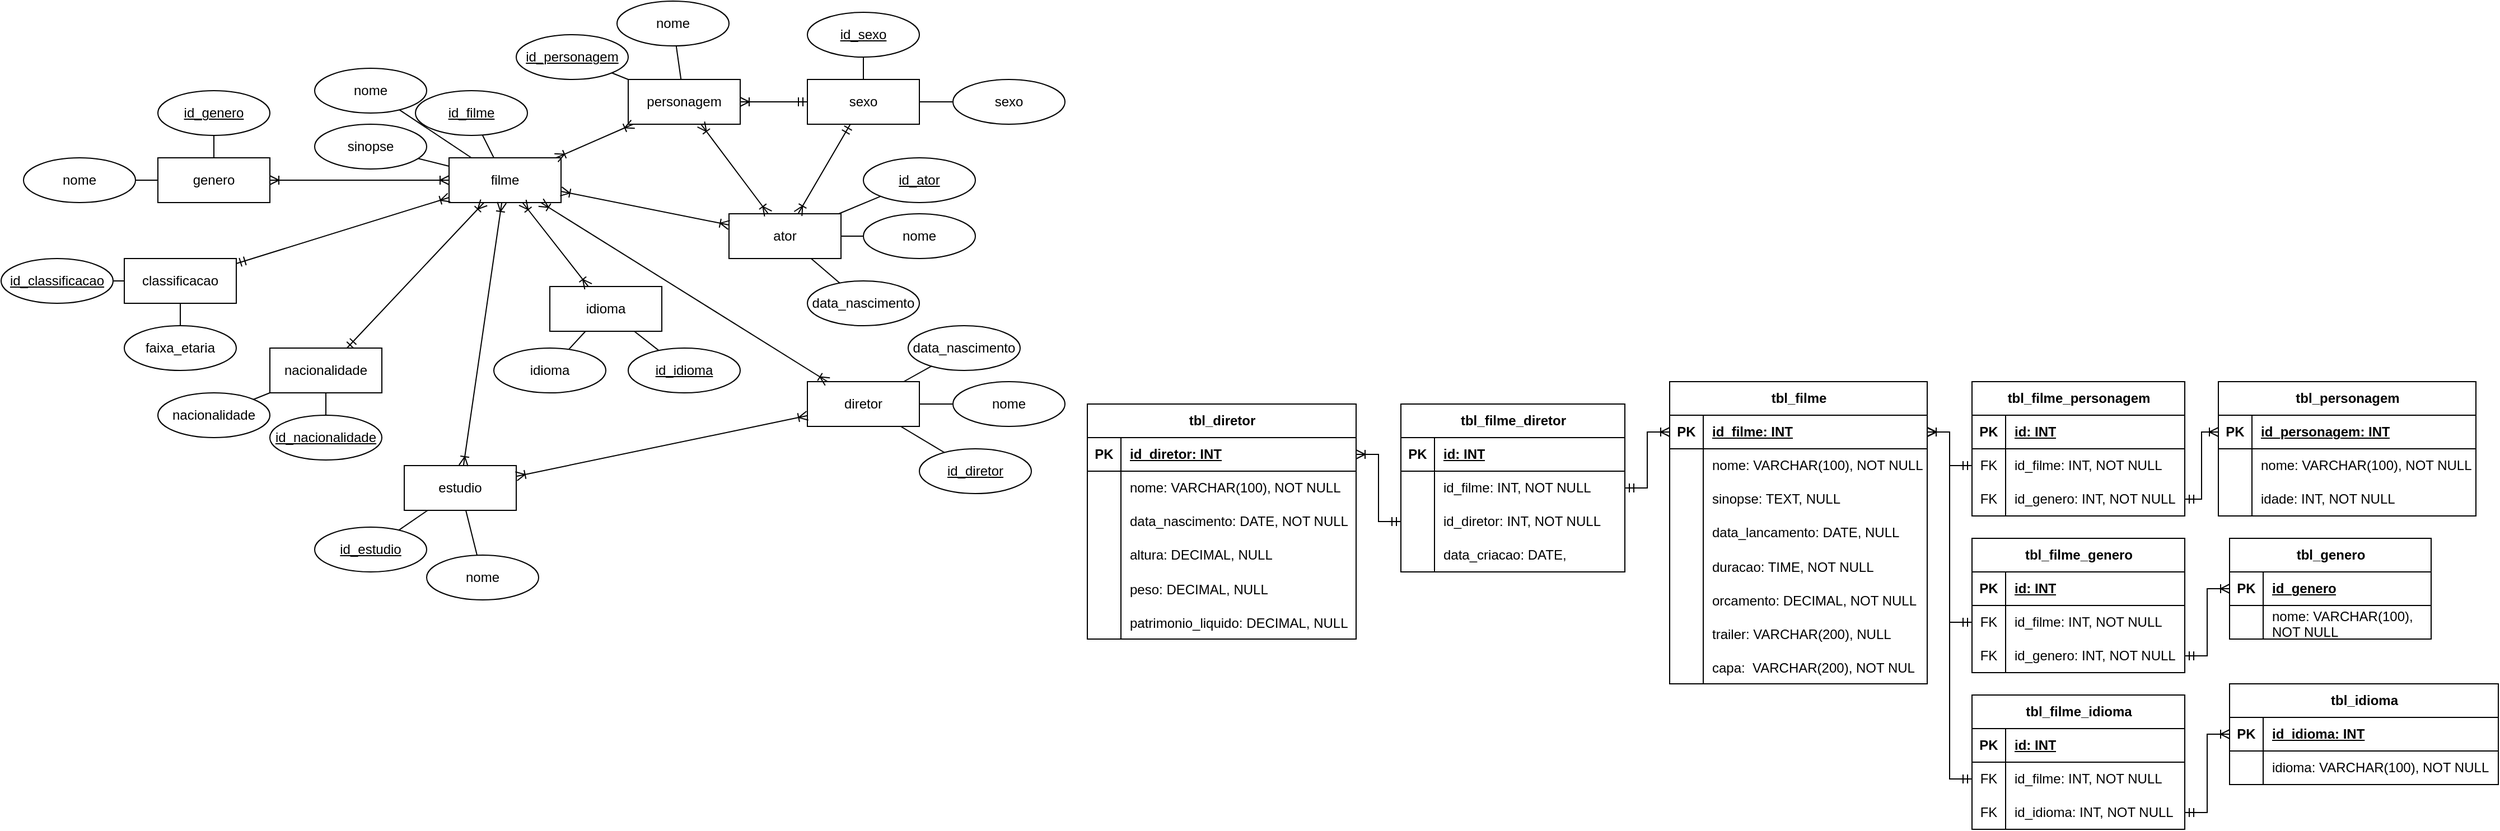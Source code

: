 <mxfile version="28.2.7">
  <diagram name="Página-1" id="hSJcjQ_thY4Fzu4HntRx">
    <mxGraphModel dx="922" dy="742" grid="1" gridSize="10" guides="1" tooltips="1" connect="1" arrows="1" fold="1" page="1" pageScale="1" pageWidth="3300" pageHeight="4681" math="0" shadow="0">
      <root>
        <mxCell id="0" />
        <mxCell id="1" parent="0" />
        <mxCell id="aJfIX44-8CVKiNRddIbz-2" value="filme" style="whiteSpace=wrap;html=1;align=center;" parent="1" vertex="1">
          <mxGeometry x="420" y="180" width="100" height="40" as="geometry" />
        </mxCell>
        <mxCell id="aJfIX44-8CVKiNRddIbz-3" value="id_filme" style="ellipse;whiteSpace=wrap;html=1;align=center;fontStyle=4;" parent="1" vertex="1">
          <mxGeometry x="390" y="120" width="100" height="40" as="geometry" />
        </mxCell>
        <mxCell id="aJfIX44-8CVKiNRddIbz-4" value="" style="endArrow=none;html=1;rounded=0;" parent="1" source="aJfIX44-8CVKiNRddIbz-3" target="aJfIX44-8CVKiNRddIbz-2" edge="1">
          <mxGeometry relative="1" as="geometry">
            <mxPoint x="960" y="510" as="sourcePoint" />
            <mxPoint x="1120" y="510" as="targetPoint" />
          </mxGeometry>
        </mxCell>
        <mxCell id="aJfIX44-8CVKiNRddIbz-5" value="nome" style="ellipse;whiteSpace=wrap;html=1;align=center;" parent="1" vertex="1">
          <mxGeometry x="300" y="100" width="100" height="40" as="geometry" />
        </mxCell>
        <mxCell id="aJfIX44-8CVKiNRddIbz-6" value="sinopse" style="ellipse;whiteSpace=wrap;html=1;align=center;" parent="1" vertex="1">
          <mxGeometry x="300" y="150" width="100" height="40" as="geometry" />
        </mxCell>
        <mxCell id="aJfIX44-8CVKiNRddIbz-7" value="" style="endArrow=none;html=1;rounded=0;" parent="1" source="aJfIX44-8CVKiNRddIbz-5" target="aJfIX44-8CVKiNRddIbz-2" edge="1">
          <mxGeometry relative="1" as="geometry">
            <mxPoint x="960" y="510" as="sourcePoint" />
            <mxPoint x="1120" y="510" as="targetPoint" />
          </mxGeometry>
        </mxCell>
        <mxCell id="aJfIX44-8CVKiNRddIbz-8" value="" style="endArrow=none;html=1;rounded=0;" parent="1" source="aJfIX44-8CVKiNRddIbz-6" target="aJfIX44-8CVKiNRddIbz-2" edge="1">
          <mxGeometry relative="1" as="geometry">
            <mxPoint x="960" y="510" as="sourcePoint" />
            <mxPoint x="1120" y="510" as="targetPoint" />
          </mxGeometry>
        </mxCell>
        <mxCell id="aJfIX44-8CVKiNRddIbz-9" value="ator" style="whiteSpace=wrap;html=1;align=center;" parent="1" vertex="1">
          <mxGeometry x="670" y="230" width="100" height="40" as="geometry" />
        </mxCell>
        <mxCell id="aJfIX44-8CVKiNRddIbz-10" value="diretor" style="whiteSpace=wrap;html=1;align=center;" parent="1" vertex="1">
          <mxGeometry x="740" y="380" width="100" height="40" as="geometry" />
        </mxCell>
        <mxCell id="aJfIX44-8CVKiNRddIbz-11" value="genero" style="whiteSpace=wrap;html=1;align=center;" parent="1" vertex="1">
          <mxGeometry x="160" y="180" width="100" height="40" as="geometry" />
        </mxCell>
        <mxCell id="aJfIX44-8CVKiNRddIbz-12" value="classificacao" style="whiteSpace=wrap;html=1;align=center;" parent="1" vertex="1">
          <mxGeometry x="130" y="270" width="100" height="40" as="geometry" />
        </mxCell>
        <mxCell id="aJfIX44-8CVKiNRddIbz-13" value="estudio" style="whiteSpace=wrap;html=1;align=center;" parent="1" vertex="1">
          <mxGeometry x="380" y="455" width="100" height="40" as="geometry" />
        </mxCell>
        <mxCell id="aJfIX44-8CVKiNRddIbz-16" value="nacionalidade" style="whiteSpace=wrap;html=1;align=center;" parent="1" vertex="1">
          <mxGeometry x="260" y="350" width="100" height="40" as="geometry" />
        </mxCell>
        <mxCell id="3i6kgzfyunfxTwKsl8Rj-8" value="id_ator" style="ellipse;whiteSpace=wrap;html=1;align=center;fontStyle=4;" vertex="1" parent="1">
          <mxGeometry x="790" y="180" width="100" height="40" as="geometry" />
        </mxCell>
        <mxCell id="3i6kgzfyunfxTwKsl8Rj-9" value="data_nascimento" style="ellipse;whiteSpace=wrap;html=1;align=center;" vertex="1" parent="1">
          <mxGeometry x="740" y="290" width="100" height="40" as="geometry" />
        </mxCell>
        <mxCell id="3i6kgzfyunfxTwKsl8Rj-10" value="nome" style="ellipse;whiteSpace=wrap;html=1;align=center;" vertex="1" parent="1">
          <mxGeometry x="790" y="230" width="100" height="40" as="geometry" />
        </mxCell>
        <mxCell id="3i6kgzfyunfxTwKsl8Rj-11" value="" style="endArrow=none;html=1;rounded=0;" edge="1" parent="1" source="aJfIX44-8CVKiNRddIbz-9" target="3i6kgzfyunfxTwKsl8Rj-9">
          <mxGeometry relative="1" as="geometry">
            <mxPoint x="590" y="480" as="sourcePoint" />
            <mxPoint x="750" y="480" as="targetPoint" />
          </mxGeometry>
        </mxCell>
        <mxCell id="3i6kgzfyunfxTwKsl8Rj-12" value="" style="endArrow=none;html=1;rounded=0;" edge="1" parent="1" source="aJfIX44-8CVKiNRddIbz-9" target="3i6kgzfyunfxTwKsl8Rj-10">
          <mxGeometry relative="1" as="geometry">
            <mxPoint x="590" y="480" as="sourcePoint" />
            <mxPoint x="750" y="480" as="targetPoint" />
          </mxGeometry>
        </mxCell>
        <mxCell id="3i6kgzfyunfxTwKsl8Rj-13" value="" style="endArrow=none;html=1;rounded=0;" edge="1" parent="1" source="aJfIX44-8CVKiNRddIbz-9" target="3i6kgzfyunfxTwKsl8Rj-8">
          <mxGeometry relative="1" as="geometry">
            <mxPoint x="590" y="480" as="sourcePoint" />
            <mxPoint x="750" y="480" as="targetPoint" />
          </mxGeometry>
        </mxCell>
        <mxCell id="3i6kgzfyunfxTwKsl8Rj-14" value="" style="endArrow=ERoneToMany;html=1;rounded=0;startArrow=ERoneToMany;startFill=0;endFill=0;" edge="1" parent="1" source="aJfIX44-8CVKiNRddIbz-2" target="aJfIX44-8CVKiNRddIbz-9">
          <mxGeometry relative="1" as="geometry">
            <mxPoint x="350" y="480" as="sourcePoint" />
            <mxPoint x="510" y="480" as="targetPoint" />
          </mxGeometry>
        </mxCell>
        <mxCell id="3i6kgzfyunfxTwKsl8Rj-15" value="id_diretor" style="ellipse;whiteSpace=wrap;html=1;align=center;fontStyle=4;" vertex="1" parent="1">
          <mxGeometry x="840" y="440" width="100" height="40" as="geometry" />
        </mxCell>
        <mxCell id="3i6kgzfyunfxTwKsl8Rj-16" value="" style="endArrow=none;html=1;rounded=0;" edge="1" parent="1" source="3i6kgzfyunfxTwKsl8Rj-15" target="aJfIX44-8CVKiNRddIbz-10">
          <mxGeometry relative="1" as="geometry">
            <mxPoint x="700" y="470" as="sourcePoint" />
            <mxPoint x="860" y="470" as="targetPoint" />
          </mxGeometry>
        </mxCell>
        <mxCell id="3i6kgzfyunfxTwKsl8Rj-17" value="nome" style="ellipse;whiteSpace=wrap;html=1;align=center;" vertex="1" parent="1">
          <mxGeometry x="870" y="380" width="100" height="40" as="geometry" />
        </mxCell>
        <mxCell id="3i6kgzfyunfxTwKsl8Rj-18" value="data_nascimento" style="ellipse;whiteSpace=wrap;html=1;align=center;" vertex="1" parent="1">
          <mxGeometry x="830" y="330" width="100" height="40" as="geometry" />
        </mxCell>
        <mxCell id="3i6kgzfyunfxTwKsl8Rj-19" value="" style="endArrow=none;html=1;rounded=0;" edge="1" parent="1" source="aJfIX44-8CVKiNRddIbz-10" target="3i6kgzfyunfxTwKsl8Rj-18">
          <mxGeometry relative="1" as="geometry">
            <mxPoint x="700" y="470" as="sourcePoint" />
            <mxPoint x="860" y="470" as="targetPoint" />
          </mxGeometry>
        </mxCell>
        <mxCell id="3i6kgzfyunfxTwKsl8Rj-20" value="" style="endArrow=none;html=1;rounded=0;" edge="1" parent="1" source="aJfIX44-8CVKiNRddIbz-10" target="3i6kgzfyunfxTwKsl8Rj-17">
          <mxGeometry relative="1" as="geometry">
            <mxPoint x="700" y="470" as="sourcePoint" />
            <mxPoint x="860" y="470" as="targetPoint" />
          </mxGeometry>
        </mxCell>
        <mxCell id="3i6kgzfyunfxTwKsl8Rj-21" value="" style="endArrow=ERoneToMany;html=1;rounded=0;startArrow=ERoneToMany;startFill=0;endFill=0;" edge="1" parent="1" source="aJfIX44-8CVKiNRddIbz-2" target="aJfIX44-8CVKiNRddIbz-10">
          <mxGeometry relative="1" as="geometry">
            <mxPoint x="350" y="480" as="sourcePoint" />
            <mxPoint x="510" y="480" as="targetPoint" />
          </mxGeometry>
        </mxCell>
        <mxCell id="3i6kgzfyunfxTwKsl8Rj-22" value="id_genero" style="ellipse;whiteSpace=wrap;html=1;align=center;fontStyle=4;" vertex="1" parent="1">
          <mxGeometry x="160" y="120" width="100" height="40" as="geometry" />
        </mxCell>
        <mxCell id="3i6kgzfyunfxTwKsl8Rj-23" value="nome" style="ellipse;whiteSpace=wrap;html=1;align=center;" vertex="1" parent="1">
          <mxGeometry x="40" y="180" width="100" height="40" as="geometry" />
        </mxCell>
        <mxCell id="3i6kgzfyunfxTwKsl8Rj-24" value="" style="endArrow=none;html=1;rounded=0;" edge="1" parent="1" source="3i6kgzfyunfxTwKsl8Rj-23" target="aJfIX44-8CVKiNRddIbz-11">
          <mxGeometry relative="1" as="geometry">
            <mxPoint x="390" y="340" as="sourcePoint" />
            <mxPoint x="550" y="340" as="targetPoint" />
          </mxGeometry>
        </mxCell>
        <mxCell id="3i6kgzfyunfxTwKsl8Rj-25" value="" style="endArrow=none;html=1;rounded=0;" edge="1" parent="1" source="3i6kgzfyunfxTwKsl8Rj-22" target="aJfIX44-8CVKiNRddIbz-11">
          <mxGeometry relative="1" as="geometry">
            <mxPoint x="390" y="340" as="sourcePoint" />
            <mxPoint x="550" y="340" as="targetPoint" />
          </mxGeometry>
        </mxCell>
        <mxCell id="3i6kgzfyunfxTwKsl8Rj-26" value="" style="endArrow=ERoneToMany;html=1;rounded=0;startArrow=ERoneToMany;startFill=0;endFill=0;" edge="1" parent="1" source="aJfIX44-8CVKiNRddIbz-11" target="aJfIX44-8CVKiNRddIbz-2">
          <mxGeometry relative="1" as="geometry">
            <mxPoint x="300" y="460" as="sourcePoint" />
            <mxPoint x="460" y="460" as="targetPoint" />
          </mxGeometry>
        </mxCell>
        <mxCell id="3i6kgzfyunfxTwKsl8Rj-27" value="id_classificacao" style="ellipse;whiteSpace=wrap;html=1;align=center;fontStyle=4;" vertex="1" parent="1">
          <mxGeometry x="20" y="270" width="100" height="40" as="geometry" />
        </mxCell>
        <mxCell id="3i6kgzfyunfxTwKsl8Rj-30" value="faixa_etaria" style="ellipse;whiteSpace=wrap;html=1;align=center;" vertex="1" parent="1">
          <mxGeometry x="130" y="330" width="100" height="40" as="geometry" />
        </mxCell>
        <mxCell id="3i6kgzfyunfxTwKsl8Rj-31" value="" style="endArrow=none;html=1;rounded=0;" edge="1" parent="1" source="aJfIX44-8CVKiNRddIbz-12" target="3i6kgzfyunfxTwKsl8Rj-30">
          <mxGeometry relative="1" as="geometry">
            <mxPoint x="270" y="390" as="sourcePoint" />
            <mxPoint x="430" y="390" as="targetPoint" />
          </mxGeometry>
        </mxCell>
        <mxCell id="3i6kgzfyunfxTwKsl8Rj-32" value="" style="endArrow=none;html=1;rounded=0;" edge="1" parent="1" source="3i6kgzfyunfxTwKsl8Rj-27" target="aJfIX44-8CVKiNRddIbz-12">
          <mxGeometry relative="1" as="geometry">
            <mxPoint x="270" y="390" as="sourcePoint" />
            <mxPoint x="430" y="390" as="targetPoint" />
          </mxGeometry>
        </mxCell>
        <mxCell id="3i6kgzfyunfxTwKsl8Rj-33" value="" style="endArrow=ERmandOne;html=1;rounded=0;startArrow=ERoneToMany;startFill=0;endFill=0;" edge="1" parent="1" source="aJfIX44-8CVKiNRddIbz-2" target="aJfIX44-8CVKiNRddIbz-12">
          <mxGeometry relative="1" as="geometry">
            <mxPoint x="300" y="480" as="sourcePoint" />
            <mxPoint x="460" y="480" as="targetPoint" />
          </mxGeometry>
        </mxCell>
        <mxCell id="3i6kgzfyunfxTwKsl8Rj-34" value="idioma" style="whiteSpace=wrap;html=1;align=center;" vertex="1" parent="1">
          <mxGeometry x="510" y="295" width="100" height="40" as="geometry" />
        </mxCell>
        <mxCell id="3i6kgzfyunfxTwKsl8Rj-36" value="id_idioma" style="ellipse;whiteSpace=wrap;html=1;align=center;fontStyle=4;" vertex="1" parent="1">
          <mxGeometry x="580" y="350" width="100" height="40" as="geometry" />
        </mxCell>
        <mxCell id="3i6kgzfyunfxTwKsl8Rj-37" value="" style="endArrow=none;html=1;rounded=0;" edge="1" parent="1" source="3i6kgzfyunfxTwKsl8Rj-34" target="3i6kgzfyunfxTwKsl8Rj-36">
          <mxGeometry relative="1" as="geometry">
            <mxPoint x="520" y="265" as="sourcePoint" />
            <mxPoint x="600" y="265" as="targetPoint" />
          </mxGeometry>
        </mxCell>
        <mxCell id="3i6kgzfyunfxTwKsl8Rj-39" value="" style="endArrow=ERoneToMany;html=1;rounded=0;startArrow=ERoneToMany;startFill=0;endFill=0;" edge="1" parent="1" source="3i6kgzfyunfxTwKsl8Rj-34" target="aJfIX44-8CVKiNRddIbz-2">
          <mxGeometry relative="1" as="geometry">
            <mxPoint x="300" y="480" as="sourcePoint" />
            <mxPoint x="460" y="480" as="targetPoint" />
          </mxGeometry>
        </mxCell>
        <mxCell id="3i6kgzfyunfxTwKsl8Rj-40" value="id_estudio" style="ellipse;whiteSpace=wrap;html=1;align=center;fontStyle=4;" vertex="1" parent="1">
          <mxGeometry x="300" y="510" width="100" height="40" as="geometry" />
        </mxCell>
        <mxCell id="3i6kgzfyunfxTwKsl8Rj-41" value="" style="endArrow=none;html=1;rounded=0;" edge="1" parent="1" source="aJfIX44-8CVKiNRddIbz-13" target="3i6kgzfyunfxTwKsl8Rj-40">
          <mxGeometry relative="1" as="geometry">
            <mxPoint x="480" y="275" as="sourcePoint" />
            <mxPoint x="640" y="275" as="targetPoint" />
          </mxGeometry>
        </mxCell>
        <mxCell id="3i6kgzfyunfxTwKsl8Rj-42" value="" style="endArrow=ERoneToMany;html=1;rounded=0;startArrow=ERoneToMany;startFill=0;endFill=0;" edge="1" parent="1" source="aJfIX44-8CVKiNRddIbz-2" target="aJfIX44-8CVKiNRddIbz-13">
          <mxGeometry relative="1" as="geometry">
            <mxPoint x="300" y="480" as="sourcePoint" />
            <mxPoint x="460" y="480" as="targetPoint" />
          </mxGeometry>
        </mxCell>
        <mxCell id="3i6kgzfyunfxTwKsl8Rj-43" value="nome" style="ellipse;whiteSpace=wrap;html=1;align=center;" vertex="1" parent="1">
          <mxGeometry x="400" y="535" width="100" height="40" as="geometry" />
        </mxCell>
        <mxCell id="3i6kgzfyunfxTwKsl8Rj-44" value="" style="endArrow=none;html=1;rounded=0;" edge="1" parent="1" source="3i6kgzfyunfxTwKsl8Rj-43" target="aJfIX44-8CVKiNRddIbz-13">
          <mxGeometry relative="1" as="geometry">
            <mxPoint x="400" y="275" as="sourcePoint" />
            <mxPoint x="560" y="275" as="targetPoint" />
          </mxGeometry>
        </mxCell>
        <mxCell id="3i6kgzfyunfxTwKsl8Rj-45" value="idioma" style="ellipse;whiteSpace=wrap;html=1;align=center;" vertex="1" parent="1">
          <mxGeometry x="460" y="350" width="100" height="40" as="geometry" />
        </mxCell>
        <mxCell id="3i6kgzfyunfxTwKsl8Rj-46" value="" style="endArrow=none;html=1;rounded=0;" edge="1" parent="1" source="3i6kgzfyunfxTwKsl8Rj-45" target="3i6kgzfyunfxTwKsl8Rj-34">
          <mxGeometry relative="1" as="geometry">
            <mxPoint x="310" y="180" as="sourcePoint" />
            <mxPoint x="470" y="180" as="targetPoint" />
          </mxGeometry>
        </mxCell>
        <mxCell id="3i6kgzfyunfxTwKsl8Rj-47" value="nacionalidade" style="ellipse;whiteSpace=wrap;html=1;align=center;" vertex="1" parent="1">
          <mxGeometry x="160" y="390" width="100" height="40" as="geometry" />
        </mxCell>
        <mxCell id="3i6kgzfyunfxTwKsl8Rj-48" value="id_nacionalidade" style="ellipse;whiteSpace=wrap;html=1;align=center;fontStyle=4;" vertex="1" parent="1">
          <mxGeometry x="260" y="410" width="100" height="40" as="geometry" />
        </mxCell>
        <mxCell id="3i6kgzfyunfxTwKsl8Rj-49" value="" style="endArrow=none;html=1;rounded=0;" edge="1" parent="1" source="aJfIX44-8CVKiNRddIbz-16" target="3i6kgzfyunfxTwKsl8Rj-48">
          <mxGeometry relative="1" as="geometry">
            <mxPoint x="300" y="320" as="sourcePoint" />
            <mxPoint x="460" y="320" as="targetPoint" />
          </mxGeometry>
        </mxCell>
        <mxCell id="3i6kgzfyunfxTwKsl8Rj-50" value="" style="endArrow=none;html=1;rounded=0;" edge="1" parent="1" source="aJfIX44-8CVKiNRddIbz-16" target="3i6kgzfyunfxTwKsl8Rj-47">
          <mxGeometry relative="1" as="geometry">
            <mxPoint x="300" y="320" as="sourcePoint" />
            <mxPoint x="460" y="320" as="targetPoint" />
          </mxGeometry>
        </mxCell>
        <mxCell id="3i6kgzfyunfxTwKsl8Rj-51" value="personagem" style="whiteSpace=wrap;html=1;align=center;" vertex="1" parent="1">
          <mxGeometry x="580" y="110" width="100" height="40" as="geometry" />
        </mxCell>
        <mxCell id="3i6kgzfyunfxTwKsl8Rj-52" value="" style="endArrow=ERoneToMany;html=1;rounded=0;startArrow=ERoneToMany;startFill=0;endFill=0;" edge="1" parent="1" source="aJfIX44-8CVKiNRddIbz-2" target="3i6kgzfyunfxTwKsl8Rj-51">
          <mxGeometry relative="1" as="geometry">
            <mxPoint x="300" y="320" as="sourcePoint" />
            <mxPoint x="460" y="320" as="targetPoint" />
          </mxGeometry>
        </mxCell>
        <mxCell id="3i6kgzfyunfxTwKsl8Rj-53" value="" style="endArrow=ERoneToMany;html=1;rounded=0;startArrow=ERmandOne;startFill=0;endFill=0;" edge="1" parent="1" source="aJfIX44-8CVKiNRddIbz-16" target="aJfIX44-8CVKiNRddIbz-2">
          <mxGeometry relative="1" as="geometry">
            <mxPoint x="300" y="320" as="sourcePoint" />
            <mxPoint x="460" y="320" as="targetPoint" />
          </mxGeometry>
        </mxCell>
        <mxCell id="3i6kgzfyunfxTwKsl8Rj-54" value="id_personagem" style="ellipse;whiteSpace=wrap;html=1;align=center;fontStyle=4;" vertex="1" parent="1">
          <mxGeometry x="480" y="70" width="100" height="40" as="geometry" />
        </mxCell>
        <mxCell id="3i6kgzfyunfxTwKsl8Rj-55" value="" style="endArrow=none;html=1;rounded=0;" edge="1" parent="1" source="3i6kgzfyunfxTwKsl8Rj-51" target="3i6kgzfyunfxTwKsl8Rj-54">
          <mxGeometry relative="1" as="geometry">
            <mxPoint x="340" y="310" as="sourcePoint" />
            <mxPoint x="500" y="310" as="targetPoint" />
          </mxGeometry>
        </mxCell>
        <mxCell id="3i6kgzfyunfxTwKsl8Rj-56" value="nome" style="ellipse;whiteSpace=wrap;html=1;align=center;" vertex="1" parent="1">
          <mxGeometry x="570" y="40" width="100" height="40" as="geometry" />
        </mxCell>
        <mxCell id="3i6kgzfyunfxTwKsl8Rj-57" value="" style="endArrow=none;html=1;rounded=0;" edge="1" parent="1" source="3i6kgzfyunfxTwKsl8Rj-51" target="3i6kgzfyunfxTwKsl8Rj-56">
          <mxGeometry relative="1" as="geometry">
            <mxPoint x="340" y="310" as="sourcePoint" />
            <mxPoint x="500" y="310" as="targetPoint" />
          </mxGeometry>
        </mxCell>
        <mxCell id="3i6kgzfyunfxTwKsl8Rj-58" value="" style="endArrow=ERoneToMany;html=1;rounded=0;startArrow=ERoneToMany;startFill=0;endFill=0;" edge="1" parent="1" source="aJfIX44-8CVKiNRddIbz-9" target="3i6kgzfyunfxTwKsl8Rj-51">
          <mxGeometry relative="1" as="geometry">
            <mxPoint x="300" y="320" as="sourcePoint" />
            <mxPoint x="460" y="320" as="targetPoint" />
          </mxGeometry>
        </mxCell>
        <mxCell id="3i6kgzfyunfxTwKsl8Rj-59" value="sexo" style="whiteSpace=wrap;html=1;align=center;" vertex="1" parent="1">
          <mxGeometry x="740" y="110" width="100" height="40" as="geometry" />
        </mxCell>
        <mxCell id="3i6kgzfyunfxTwKsl8Rj-60" value="id_sexo" style="ellipse;whiteSpace=wrap;html=1;align=center;fontStyle=4;" vertex="1" parent="1">
          <mxGeometry x="740" y="50" width="100" height="40" as="geometry" />
        </mxCell>
        <mxCell id="3i6kgzfyunfxTwKsl8Rj-61" value="" style="endArrow=none;html=1;rounded=0;" edge="1" parent="1" source="3i6kgzfyunfxTwKsl8Rj-59" target="3i6kgzfyunfxTwKsl8Rj-60">
          <mxGeometry relative="1" as="geometry">
            <mxPoint x="300" y="320" as="sourcePoint" />
            <mxPoint x="460" y="320" as="targetPoint" />
          </mxGeometry>
        </mxCell>
        <mxCell id="3i6kgzfyunfxTwKsl8Rj-63" value="sexo" style="ellipse;whiteSpace=wrap;html=1;align=center;" vertex="1" parent="1">
          <mxGeometry x="870" y="110" width="100" height="40" as="geometry" />
        </mxCell>
        <mxCell id="3i6kgzfyunfxTwKsl8Rj-64" value="" style="endArrow=none;html=1;rounded=0;" edge="1" parent="1" source="3i6kgzfyunfxTwKsl8Rj-59" target="3i6kgzfyunfxTwKsl8Rj-63">
          <mxGeometry relative="1" as="geometry">
            <mxPoint x="300" y="320" as="sourcePoint" />
            <mxPoint x="460" y="320" as="targetPoint" />
          </mxGeometry>
        </mxCell>
        <mxCell id="3i6kgzfyunfxTwKsl8Rj-65" value="" style="endArrow=ERoneToMany;html=1;rounded=0;startArrow=ERmandOne;startFill=0;endFill=0;" edge="1" parent="1" source="3i6kgzfyunfxTwKsl8Rj-59" target="3i6kgzfyunfxTwKsl8Rj-51">
          <mxGeometry relative="1" as="geometry">
            <mxPoint x="300" y="320" as="sourcePoint" />
            <mxPoint x="460" y="320" as="targetPoint" />
          </mxGeometry>
        </mxCell>
        <mxCell id="3i6kgzfyunfxTwKsl8Rj-66" value="" style="endArrow=ERmandOne;html=1;rounded=0;startArrow=ERoneToMany;startFill=0;endFill=0;" edge="1" parent="1" source="aJfIX44-8CVKiNRddIbz-9" target="3i6kgzfyunfxTwKsl8Rj-59">
          <mxGeometry relative="1" as="geometry">
            <mxPoint x="300" y="320" as="sourcePoint" />
            <mxPoint x="460" y="320" as="targetPoint" />
          </mxGeometry>
        </mxCell>
        <mxCell id="3i6kgzfyunfxTwKsl8Rj-67" value="tbl_filme" style="shape=table;startSize=30;container=1;collapsible=1;childLayout=tableLayout;fixedRows=1;rowLines=0;fontStyle=1;align=center;resizeLast=1;html=1;" vertex="1" parent="1">
          <mxGeometry x="1510" y="380" width="230" height="270" as="geometry" />
        </mxCell>
        <mxCell id="3i6kgzfyunfxTwKsl8Rj-68" value="" style="shape=tableRow;horizontal=0;startSize=0;swimlaneHead=0;swimlaneBody=0;fillColor=none;collapsible=0;dropTarget=0;points=[[0,0.5],[1,0.5]];portConstraint=eastwest;top=0;left=0;right=0;bottom=1;" vertex="1" parent="3i6kgzfyunfxTwKsl8Rj-67">
          <mxGeometry y="30" width="230" height="30" as="geometry" />
        </mxCell>
        <mxCell id="3i6kgzfyunfxTwKsl8Rj-69" value="PK" style="shape=partialRectangle;connectable=0;fillColor=none;top=0;left=0;bottom=0;right=0;fontStyle=1;overflow=hidden;whiteSpace=wrap;html=1;" vertex="1" parent="3i6kgzfyunfxTwKsl8Rj-68">
          <mxGeometry width="30" height="30" as="geometry">
            <mxRectangle width="30" height="30" as="alternateBounds" />
          </mxGeometry>
        </mxCell>
        <mxCell id="3i6kgzfyunfxTwKsl8Rj-70" value="id_filme: INT" style="shape=partialRectangle;connectable=0;fillColor=none;top=0;left=0;bottom=0;right=0;align=left;spacingLeft=6;fontStyle=5;overflow=hidden;whiteSpace=wrap;html=1;" vertex="1" parent="3i6kgzfyunfxTwKsl8Rj-68">
          <mxGeometry x="30" width="200" height="30" as="geometry">
            <mxRectangle width="200" height="30" as="alternateBounds" />
          </mxGeometry>
        </mxCell>
        <mxCell id="3i6kgzfyunfxTwKsl8Rj-71" value="" style="shape=tableRow;horizontal=0;startSize=0;swimlaneHead=0;swimlaneBody=0;fillColor=none;collapsible=0;dropTarget=0;points=[[0,0.5],[1,0.5]];portConstraint=eastwest;top=0;left=0;right=0;bottom=0;" vertex="1" parent="3i6kgzfyunfxTwKsl8Rj-67">
          <mxGeometry y="60" width="230" height="30" as="geometry" />
        </mxCell>
        <mxCell id="3i6kgzfyunfxTwKsl8Rj-72" value="" style="shape=partialRectangle;connectable=0;fillColor=none;top=0;left=0;bottom=0;right=0;editable=1;overflow=hidden;whiteSpace=wrap;html=1;" vertex="1" parent="3i6kgzfyunfxTwKsl8Rj-71">
          <mxGeometry width="30" height="30" as="geometry">
            <mxRectangle width="30" height="30" as="alternateBounds" />
          </mxGeometry>
        </mxCell>
        <mxCell id="3i6kgzfyunfxTwKsl8Rj-73" value="nome: VARCHAR(100), NOT NULL" style="shape=partialRectangle;connectable=0;fillColor=none;top=0;left=0;bottom=0;right=0;align=left;spacingLeft=6;overflow=hidden;whiteSpace=wrap;html=1;" vertex="1" parent="3i6kgzfyunfxTwKsl8Rj-71">
          <mxGeometry x="30" width="200" height="30" as="geometry">
            <mxRectangle width="200" height="30" as="alternateBounds" />
          </mxGeometry>
        </mxCell>
        <mxCell id="3i6kgzfyunfxTwKsl8Rj-74" value="" style="shape=tableRow;horizontal=0;startSize=0;swimlaneHead=0;swimlaneBody=0;fillColor=none;collapsible=0;dropTarget=0;points=[[0,0.5],[1,0.5]];portConstraint=eastwest;top=0;left=0;right=0;bottom=0;" vertex="1" parent="3i6kgzfyunfxTwKsl8Rj-67">
          <mxGeometry y="90" width="230" height="30" as="geometry" />
        </mxCell>
        <mxCell id="3i6kgzfyunfxTwKsl8Rj-75" value="" style="shape=partialRectangle;connectable=0;fillColor=none;top=0;left=0;bottom=0;right=0;editable=1;overflow=hidden;whiteSpace=wrap;html=1;" vertex="1" parent="3i6kgzfyunfxTwKsl8Rj-74">
          <mxGeometry width="30" height="30" as="geometry">
            <mxRectangle width="30" height="30" as="alternateBounds" />
          </mxGeometry>
        </mxCell>
        <mxCell id="3i6kgzfyunfxTwKsl8Rj-76" value="sinopse: TEXT, NULL" style="shape=partialRectangle;connectable=0;fillColor=none;top=0;left=0;bottom=0;right=0;align=left;spacingLeft=6;overflow=hidden;whiteSpace=wrap;html=1;" vertex="1" parent="3i6kgzfyunfxTwKsl8Rj-74">
          <mxGeometry x="30" width="200" height="30" as="geometry">
            <mxRectangle width="200" height="30" as="alternateBounds" />
          </mxGeometry>
        </mxCell>
        <mxCell id="3i6kgzfyunfxTwKsl8Rj-77" value="" style="shape=tableRow;horizontal=0;startSize=0;swimlaneHead=0;swimlaneBody=0;fillColor=none;collapsible=0;dropTarget=0;points=[[0,0.5],[1,0.5]];portConstraint=eastwest;top=0;left=0;right=0;bottom=0;" vertex="1" parent="3i6kgzfyunfxTwKsl8Rj-67">
          <mxGeometry y="120" width="230" height="30" as="geometry" />
        </mxCell>
        <mxCell id="3i6kgzfyunfxTwKsl8Rj-78" value="" style="shape=partialRectangle;connectable=0;fillColor=none;top=0;left=0;bottom=0;right=0;editable=1;overflow=hidden;whiteSpace=wrap;html=1;" vertex="1" parent="3i6kgzfyunfxTwKsl8Rj-77">
          <mxGeometry width="30" height="30" as="geometry">
            <mxRectangle width="30" height="30" as="alternateBounds" />
          </mxGeometry>
        </mxCell>
        <mxCell id="3i6kgzfyunfxTwKsl8Rj-79" value="data_lancamento: DATE, NULL" style="shape=partialRectangle;connectable=0;fillColor=none;top=0;left=0;bottom=0;right=0;align=left;spacingLeft=6;overflow=hidden;whiteSpace=wrap;html=1;" vertex="1" parent="3i6kgzfyunfxTwKsl8Rj-77">
          <mxGeometry x="30" width="200" height="30" as="geometry">
            <mxRectangle width="200" height="30" as="alternateBounds" />
          </mxGeometry>
        </mxCell>
        <mxCell id="3i6kgzfyunfxTwKsl8Rj-80" value="" style="shape=tableRow;horizontal=0;startSize=0;swimlaneHead=0;swimlaneBody=0;fillColor=none;collapsible=0;dropTarget=0;points=[[0,0.5],[1,0.5]];portConstraint=eastwest;top=0;left=0;right=0;bottom=0;" vertex="1" parent="3i6kgzfyunfxTwKsl8Rj-67">
          <mxGeometry y="150" width="230" height="30" as="geometry" />
        </mxCell>
        <mxCell id="3i6kgzfyunfxTwKsl8Rj-81" value="" style="shape=partialRectangle;connectable=0;fillColor=none;top=0;left=0;bottom=0;right=0;editable=1;overflow=hidden;" vertex="1" parent="3i6kgzfyunfxTwKsl8Rj-80">
          <mxGeometry width="30" height="30" as="geometry">
            <mxRectangle width="30" height="30" as="alternateBounds" />
          </mxGeometry>
        </mxCell>
        <mxCell id="3i6kgzfyunfxTwKsl8Rj-82" value="duracao: TIME, NOT NULL" style="shape=partialRectangle;connectable=0;fillColor=none;top=0;left=0;bottom=0;right=0;align=left;spacingLeft=6;overflow=hidden;" vertex="1" parent="3i6kgzfyunfxTwKsl8Rj-80">
          <mxGeometry x="30" width="200" height="30" as="geometry">
            <mxRectangle width="200" height="30" as="alternateBounds" />
          </mxGeometry>
        </mxCell>
        <mxCell id="3i6kgzfyunfxTwKsl8Rj-83" value="" style="shape=tableRow;horizontal=0;startSize=0;swimlaneHead=0;swimlaneBody=0;fillColor=none;collapsible=0;dropTarget=0;points=[[0,0.5],[1,0.5]];portConstraint=eastwest;top=0;left=0;right=0;bottom=0;" vertex="1" parent="3i6kgzfyunfxTwKsl8Rj-67">
          <mxGeometry y="180" width="230" height="30" as="geometry" />
        </mxCell>
        <mxCell id="3i6kgzfyunfxTwKsl8Rj-84" value="" style="shape=partialRectangle;connectable=0;fillColor=none;top=0;left=0;bottom=0;right=0;editable=1;overflow=hidden;" vertex="1" parent="3i6kgzfyunfxTwKsl8Rj-83">
          <mxGeometry width="30" height="30" as="geometry">
            <mxRectangle width="30" height="30" as="alternateBounds" />
          </mxGeometry>
        </mxCell>
        <mxCell id="3i6kgzfyunfxTwKsl8Rj-85" value="orcamento: DECIMAL, NOT NULL" style="shape=partialRectangle;connectable=0;fillColor=none;top=0;left=0;bottom=0;right=0;align=left;spacingLeft=6;overflow=hidden;" vertex="1" parent="3i6kgzfyunfxTwKsl8Rj-83">
          <mxGeometry x="30" width="200" height="30" as="geometry">
            <mxRectangle width="200" height="30" as="alternateBounds" />
          </mxGeometry>
        </mxCell>
        <mxCell id="3i6kgzfyunfxTwKsl8Rj-86" value="" style="shape=tableRow;horizontal=0;startSize=0;swimlaneHead=0;swimlaneBody=0;fillColor=none;collapsible=0;dropTarget=0;points=[[0,0.5],[1,0.5]];portConstraint=eastwest;top=0;left=0;right=0;bottom=0;" vertex="1" parent="3i6kgzfyunfxTwKsl8Rj-67">
          <mxGeometry y="210" width="230" height="30" as="geometry" />
        </mxCell>
        <mxCell id="3i6kgzfyunfxTwKsl8Rj-87" value="" style="shape=partialRectangle;connectable=0;fillColor=none;top=0;left=0;bottom=0;right=0;editable=1;overflow=hidden;" vertex="1" parent="3i6kgzfyunfxTwKsl8Rj-86">
          <mxGeometry width="30" height="30" as="geometry">
            <mxRectangle width="30" height="30" as="alternateBounds" />
          </mxGeometry>
        </mxCell>
        <mxCell id="3i6kgzfyunfxTwKsl8Rj-88" value="trailer: VARCHAR(200), NULL" style="shape=partialRectangle;connectable=0;fillColor=none;top=0;left=0;bottom=0;right=0;align=left;spacingLeft=6;overflow=hidden;" vertex="1" parent="3i6kgzfyunfxTwKsl8Rj-86">
          <mxGeometry x="30" width="200" height="30" as="geometry">
            <mxRectangle width="200" height="30" as="alternateBounds" />
          </mxGeometry>
        </mxCell>
        <mxCell id="3i6kgzfyunfxTwKsl8Rj-89" value="" style="shape=tableRow;horizontal=0;startSize=0;swimlaneHead=0;swimlaneBody=0;fillColor=none;collapsible=0;dropTarget=0;points=[[0,0.5],[1,0.5]];portConstraint=eastwest;top=0;left=0;right=0;bottom=0;" vertex="1" parent="3i6kgzfyunfxTwKsl8Rj-67">
          <mxGeometry y="240" width="230" height="30" as="geometry" />
        </mxCell>
        <mxCell id="3i6kgzfyunfxTwKsl8Rj-90" value="" style="shape=partialRectangle;connectable=0;fillColor=none;top=0;left=0;bottom=0;right=0;editable=1;overflow=hidden;" vertex="1" parent="3i6kgzfyunfxTwKsl8Rj-89">
          <mxGeometry width="30" height="30" as="geometry">
            <mxRectangle width="30" height="30" as="alternateBounds" />
          </mxGeometry>
        </mxCell>
        <mxCell id="3i6kgzfyunfxTwKsl8Rj-91" value="capa:  VARCHAR(200), NOT NUL" style="shape=partialRectangle;connectable=0;fillColor=none;top=0;left=0;bottom=0;right=0;align=left;spacingLeft=6;overflow=hidden;" vertex="1" parent="3i6kgzfyunfxTwKsl8Rj-89">
          <mxGeometry x="30" width="200" height="30" as="geometry">
            <mxRectangle width="200" height="30" as="alternateBounds" />
          </mxGeometry>
        </mxCell>
        <mxCell id="3i6kgzfyunfxTwKsl8Rj-92" value="tbl_personagem" style="shape=table;startSize=30;container=1;collapsible=1;childLayout=tableLayout;fixedRows=1;rowLines=0;fontStyle=1;align=center;resizeLast=1;html=1;" vertex="1" parent="1">
          <mxGeometry x="2000" y="380" width="230" height="120" as="geometry" />
        </mxCell>
        <mxCell id="3i6kgzfyunfxTwKsl8Rj-93" value="" style="shape=tableRow;horizontal=0;startSize=0;swimlaneHead=0;swimlaneBody=0;fillColor=none;collapsible=0;dropTarget=0;points=[[0,0.5],[1,0.5]];portConstraint=eastwest;top=0;left=0;right=0;bottom=1;" vertex="1" parent="3i6kgzfyunfxTwKsl8Rj-92">
          <mxGeometry y="30" width="230" height="30" as="geometry" />
        </mxCell>
        <mxCell id="3i6kgzfyunfxTwKsl8Rj-94" value="PK" style="shape=partialRectangle;connectable=0;fillColor=none;top=0;left=0;bottom=0;right=0;fontStyle=1;overflow=hidden;whiteSpace=wrap;html=1;" vertex="1" parent="3i6kgzfyunfxTwKsl8Rj-93">
          <mxGeometry width="30" height="30" as="geometry">
            <mxRectangle width="30" height="30" as="alternateBounds" />
          </mxGeometry>
        </mxCell>
        <mxCell id="3i6kgzfyunfxTwKsl8Rj-95" value="id_personagem: INT" style="shape=partialRectangle;connectable=0;fillColor=none;top=0;left=0;bottom=0;right=0;align=left;spacingLeft=6;fontStyle=5;overflow=hidden;whiteSpace=wrap;html=1;" vertex="1" parent="3i6kgzfyunfxTwKsl8Rj-93">
          <mxGeometry x="30" width="200" height="30" as="geometry">
            <mxRectangle width="200" height="30" as="alternateBounds" />
          </mxGeometry>
        </mxCell>
        <mxCell id="3i6kgzfyunfxTwKsl8Rj-96" value="" style="shape=tableRow;horizontal=0;startSize=0;swimlaneHead=0;swimlaneBody=0;fillColor=none;collapsible=0;dropTarget=0;points=[[0,0.5],[1,0.5]];portConstraint=eastwest;top=0;left=0;right=0;bottom=0;" vertex="1" parent="3i6kgzfyunfxTwKsl8Rj-92">
          <mxGeometry y="60" width="230" height="30" as="geometry" />
        </mxCell>
        <mxCell id="3i6kgzfyunfxTwKsl8Rj-97" value="" style="shape=partialRectangle;connectable=0;fillColor=none;top=0;left=0;bottom=0;right=0;editable=1;overflow=hidden;whiteSpace=wrap;html=1;" vertex="1" parent="3i6kgzfyunfxTwKsl8Rj-96">
          <mxGeometry width="30" height="30" as="geometry">
            <mxRectangle width="30" height="30" as="alternateBounds" />
          </mxGeometry>
        </mxCell>
        <mxCell id="3i6kgzfyunfxTwKsl8Rj-98" value="nome: VARCHAR(100), NOT NULL" style="shape=partialRectangle;connectable=0;fillColor=none;top=0;left=0;bottom=0;right=0;align=left;spacingLeft=6;overflow=hidden;whiteSpace=wrap;html=1;" vertex="1" parent="3i6kgzfyunfxTwKsl8Rj-96">
          <mxGeometry x="30" width="200" height="30" as="geometry">
            <mxRectangle width="200" height="30" as="alternateBounds" />
          </mxGeometry>
        </mxCell>
        <mxCell id="3i6kgzfyunfxTwKsl8Rj-99" value="" style="shape=tableRow;horizontal=0;startSize=0;swimlaneHead=0;swimlaneBody=0;fillColor=none;collapsible=0;dropTarget=0;points=[[0,0.5],[1,0.5]];portConstraint=eastwest;top=0;left=0;right=0;bottom=0;" vertex="1" parent="3i6kgzfyunfxTwKsl8Rj-92">
          <mxGeometry y="90" width="230" height="30" as="geometry" />
        </mxCell>
        <mxCell id="3i6kgzfyunfxTwKsl8Rj-100" value="" style="shape=partialRectangle;connectable=0;fillColor=none;top=0;left=0;bottom=0;right=0;editable=1;overflow=hidden;whiteSpace=wrap;html=1;" vertex="1" parent="3i6kgzfyunfxTwKsl8Rj-99">
          <mxGeometry width="30" height="30" as="geometry">
            <mxRectangle width="30" height="30" as="alternateBounds" />
          </mxGeometry>
        </mxCell>
        <mxCell id="3i6kgzfyunfxTwKsl8Rj-101" value="idade: INT, NOT NULL" style="shape=partialRectangle;connectable=0;fillColor=none;top=0;left=0;bottom=0;right=0;align=left;spacingLeft=6;overflow=hidden;whiteSpace=wrap;html=1;" vertex="1" parent="3i6kgzfyunfxTwKsl8Rj-99">
          <mxGeometry x="30" width="200" height="30" as="geometry">
            <mxRectangle width="200" height="30" as="alternateBounds" />
          </mxGeometry>
        </mxCell>
        <mxCell id="3i6kgzfyunfxTwKsl8Rj-105" value="tbl_filme_personagem" style="shape=table;startSize=30;container=1;collapsible=1;childLayout=tableLayout;fixedRows=1;rowLines=0;fontStyle=1;align=center;resizeLast=1;html=1;" vertex="1" parent="1">
          <mxGeometry x="1780" y="380" width="190" height="120" as="geometry" />
        </mxCell>
        <mxCell id="3i6kgzfyunfxTwKsl8Rj-106" value="" style="shape=tableRow;horizontal=0;startSize=0;swimlaneHead=0;swimlaneBody=0;fillColor=none;collapsible=0;dropTarget=0;points=[[0,0.5],[1,0.5]];portConstraint=eastwest;top=0;left=0;right=0;bottom=1;" vertex="1" parent="3i6kgzfyunfxTwKsl8Rj-105">
          <mxGeometry y="30" width="190" height="30" as="geometry" />
        </mxCell>
        <mxCell id="3i6kgzfyunfxTwKsl8Rj-107" value="PK" style="shape=partialRectangle;connectable=0;fillColor=none;top=0;left=0;bottom=0;right=0;fontStyle=1;overflow=hidden;whiteSpace=wrap;html=1;" vertex="1" parent="3i6kgzfyunfxTwKsl8Rj-106">
          <mxGeometry width="30" height="30" as="geometry">
            <mxRectangle width="30" height="30" as="alternateBounds" />
          </mxGeometry>
        </mxCell>
        <mxCell id="3i6kgzfyunfxTwKsl8Rj-108" value="id: INT" style="shape=partialRectangle;connectable=0;fillColor=none;top=0;left=0;bottom=0;right=0;align=left;spacingLeft=6;fontStyle=5;overflow=hidden;whiteSpace=wrap;html=1;" vertex="1" parent="3i6kgzfyunfxTwKsl8Rj-106">
          <mxGeometry x="30" width="160" height="30" as="geometry">
            <mxRectangle width="160" height="30" as="alternateBounds" />
          </mxGeometry>
        </mxCell>
        <mxCell id="3i6kgzfyunfxTwKsl8Rj-109" value="" style="shape=tableRow;horizontal=0;startSize=0;swimlaneHead=0;swimlaneBody=0;fillColor=none;collapsible=0;dropTarget=0;points=[[0,0.5],[1,0.5]];portConstraint=eastwest;top=0;left=0;right=0;bottom=0;" vertex="1" parent="3i6kgzfyunfxTwKsl8Rj-105">
          <mxGeometry y="60" width="190" height="30" as="geometry" />
        </mxCell>
        <mxCell id="3i6kgzfyunfxTwKsl8Rj-110" value="FK" style="shape=partialRectangle;connectable=0;fillColor=none;top=0;left=0;bottom=0;right=0;editable=1;overflow=hidden;whiteSpace=wrap;html=1;" vertex="1" parent="3i6kgzfyunfxTwKsl8Rj-109">
          <mxGeometry width="30" height="30" as="geometry">
            <mxRectangle width="30" height="30" as="alternateBounds" />
          </mxGeometry>
        </mxCell>
        <mxCell id="3i6kgzfyunfxTwKsl8Rj-111" value="id_filme: INT, NOT NULL" style="shape=partialRectangle;connectable=0;fillColor=none;top=0;left=0;bottom=0;right=0;align=left;spacingLeft=6;overflow=hidden;whiteSpace=wrap;html=1;" vertex="1" parent="3i6kgzfyunfxTwKsl8Rj-109">
          <mxGeometry x="30" width="160" height="30" as="geometry">
            <mxRectangle width="160" height="30" as="alternateBounds" />
          </mxGeometry>
        </mxCell>
        <mxCell id="3i6kgzfyunfxTwKsl8Rj-112" value="" style="shape=tableRow;horizontal=0;startSize=0;swimlaneHead=0;swimlaneBody=0;fillColor=none;collapsible=0;dropTarget=0;points=[[0,0.5],[1,0.5]];portConstraint=eastwest;top=0;left=0;right=0;bottom=0;" vertex="1" parent="3i6kgzfyunfxTwKsl8Rj-105">
          <mxGeometry y="90" width="190" height="30" as="geometry" />
        </mxCell>
        <mxCell id="3i6kgzfyunfxTwKsl8Rj-113" value="FK" style="shape=partialRectangle;connectable=0;fillColor=none;top=0;left=0;bottom=0;right=0;editable=1;overflow=hidden;whiteSpace=wrap;html=1;" vertex="1" parent="3i6kgzfyunfxTwKsl8Rj-112">
          <mxGeometry width="30" height="30" as="geometry">
            <mxRectangle width="30" height="30" as="alternateBounds" />
          </mxGeometry>
        </mxCell>
        <mxCell id="3i6kgzfyunfxTwKsl8Rj-114" value="id_genero: INT, NOT NULL" style="shape=partialRectangle;connectable=0;fillColor=none;top=0;left=0;bottom=0;right=0;align=left;spacingLeft=6;overflow=hidden;whiteSpace=wrap;html=1;" vertex="1" parent="3i6kgzfyunfxTwKsl8Rj-112">
          <mxGeometry x="30" width="160" height="30" as="geometry">
            <mxRectangle width="160" height="30" as="alternateBounds" />
          </mxGeometry>
        </mxCell>
        <mxCell id="3i6kgzfyunfxTwKsl8Rj-118" value="" style="endArrow=ERmandOne;html=1;rounded=0;edgeStyle=orthogonalEdgeStyle;startArrow=ERoneToMany;startFill=0;endFill=0;" edge="1" parent="1" source="3i6kgzfyunfxTwKsl8Rj-68" target="3i6kgzfyunfxTwKsl8Rj-109">
          <mxGeometry relative="1" as="geometry">
            <mxPoint x="1640" y="460" as="sourcePoint" />
            <mxPoint x="1800" y="460" as="targetPoint" />
          </mxGeometry>
        </mxCell>
        <mxCell id="3i6kgzfyunfxTwKsl8Rj-119" value="" style="endArrow=ERoneToMany;html=1;rounded=0;edgeStyle=orthogonalEdgeStyle;endFill=0;startArrow=ERmandOne;startFill=0;" edge="1" parent="1" source="3i6kgzfyunfxTwKsl8Rj-112" target="3i6kgzfyunfxTwKsl8Rj-93">
          <mxGeometry relative="1" as="geometry">
            <mxPoint x="1640" y="460" as="sourcePoint" />
            <mxPoint x="1800" y="460" as="targetPoint" />
          </mxGeometry>
        </mxCell>
        <mxCell id="3i6kgzfyunfxTwKsl8Rj-120" value="tbl_genero" style="shape=table;startSize=30;container=1;collapsible=1;childLayout=tableLayout;fixedRows=1;rowLines=0;fontStyle=1;align=center;resizeLast=1;html=1;" vertex="1" parent="1">
          <mxGeometry x="2010" y="520" width="180" height="90" as="geometry" />
        </mxCell>
        <mxCell id="3i6kgzfyunfxTwKsl8Rj-121" value="" style="shape=tableRow;horizontal=0;startSize=0;swimlaneHead=0;swimlaneBody=0;fillColor=none;collapsible=0;dropTarget=0;points=[[0,0.5],[1,0.5]];portConstraint=eastwest;top=0;left=0;right=0;bottom=1;" vertex="1" parent="3i6kgzfyunfxTwKsl8Rj-120">
          <mxGeometry y="30" width="180" height="30" as="geometry" />
        </mxCell>
        <mxCell id="3i6kgzfyunfxTwKsl8Rj-122" value="PK" style="shape=partialRectangle;connectable=0;fillColor=none;top=0;left=0;bottom=0;right=0;fontStyle=1;overflow=hidden;whiteSpace=wrap;html=1;" vertex="1" parent="3i6kgzfyunfxTwKsl8Rj-121">
          <mxGeometry width="30" height="30" as="geometry">
            <mxRectangle width="30" height="30" as="alternateBounds" />
          </mxGeometry>
        </mxCell>
        <mxCell id="3i6kgzfyunfxTwKsl8Rj-123" value="id_genero" style="shape=partialRectangle;connectable=0;fillColor=none;top=0;left=0;bottom=0;right=0;align=left;spacingLeft=6;fontStyle=5;overflow=hidden;whiteSpace=wrap;html=1;" vertex="1" parent="3i6kgzfyunfxTwKsl8Rj-121">
          <mxGeometry x="30" width="150" height="30" as="geometry">
            <mxRectangle width="150" height="30" as="alternateBounds" />
          </mxGeometry>
        </mxCell>
        <mxCell id="3i6kgzfyunfxTwKsl8Rj-124" value="" style="shape=tableRow;horizontal=0;startSize=0;swimlaneHead=0;swimlaneBody=0;fillColor=none;collapsible=0;dropTarget=0;points=[[0,0.5],[1,0.5]];portConstraint=eastwest;top=0;left=0;right=0;bottom=0;" vertex="1" parent="3i6kgzfyunfxTwKsl8Rj-120">
          <mxGeometry y="60" width="180" height="30" as="geometry" />
        </mxCell>
        <mxCell id="3i6kgzfyunfxTwKsl8Rj-125" value="" style="shape=partialRectangle;connectable=0;fillColor=none;top=0;left=0;bottom=0;right=0;editable=1;overflow=hidden;whiteSpace=wrap;html=1;" vertex="1" parent="3i6kgzfyunfxTwKsl8Rj-124">
          <mxGeometry width="30" height="30" as="geometry">
            <mxRectangle width="30" height="30" as="alternateBounds" />
          </mxGeometry>
        </mxCell>
        <mxCell id="3i6kgzfyunfxTwKsl8Rj-126" value="nome: VARCHAR(100), NOT NULL" style="shape=partialRectangle;connectable=0;fillColor=none;top=0;left=0;bottom=0;right=0;align=left;spacingLeft=6;overflow=hidden;whiteSpace=wrap;html=1;" vertex="1" parent="3i6kgzfyunfxTwKsl8Rj-124">
          <mxGeometry x="30" width="150" height="30" as="geometry">
            <mxRectangle width="150" height="30" as="alternateBounds" />
          </mxGeometry>
        </mxCell>
        <mxCell id="3i6kgzfyunfxTwKsl8Rj-133" value="tbl_filme_genero" style="shape=table;startSize=30;container=1;collapsible=1;childLayout=tableLayout;fixedRows=1;rowLines=0;fontStyle=1;align=center;resizeLast=1;html=1;" vertex="1" parent="1">
          <mxGeometry x="1780" y="520" width="190" height="120" as="geometry" />
        </mxCell>
        <mxCell id="3i6kgzfyunfxTwKsl8Rj-134" value="" style="shape=tableRow;horizontal=0;startSize=0;swimlaneHead=0;swimlaneBody=0;fillColor=none;collapsible=0;dropTarget=0;points=[[0,0.5],[1,0.5]];portConstraint=eastwest;top=0;left=0;right=0;bottom=1;" vertex="1" parent="3i6kgzfyunfxTwKsl8Rj-133">
          <mxGeometry y="30" width="190" height="30" as="geometry" />
        </mxCell>
        <mxCell id="3i6kgzfyunfxTwKsl8Rj-135" value="PK" style="shape=partialRectangle;connectable=0;fillColor=none;top=0;left=0;bottom=0;right=0;fontStyle=1;overflow=hidden;whiteSpace=wrap;html=1;" vertex="1" parent="3i6kgzfyunfxTwKsl8Rj-134">
          <mxGeometry width="30" height="30" as="geometry">
            <mxRectangle width="30" height="30" as="alternateBounds" />
          </mxGeometry>
        </mxCell>
        <mxCell id="3i6kgzfyunfxTwKsl8Rj-136" value="id: INT" style="shape=partialRectangle;connectable=0;fillColor=none;top=0;left=0;bottom=0;right=0;align=left;spacingLeft=6;fontStyle=5;overflow=hidden;whiteSpace=wrap;html=1;" vertex="1" parent="3i6kgzfyunfxTwKsl8Rj-134">
          <mxGeometry x="30" width="160" height="30" as="geometry">
            <mxRectangle width="160" height="30" as="alternateBounds" />
          </mxGeometry>
        </mxCell>
        <mxCell id="3i6kgzfyunfxTwKsl8Rj-137" value="" style="shape=tableRow;horizontal=0;startSize=0;swimlaneHead=0;swimlaneBody=0;fillColor=none;collapsible=0;dropTarget=0;points=[[0,0.5],[1,0.5]];portConstraint=eastwest;top=0;left=0;right=0;bottom=0;" vertex="1" parent="3i6kgzfyunfxTwKsl8Rj-133">
          <mxGeometry y="60" width="190" height="30" as="geometry" />
        </mxCell>
        <mxCell id="3i6kgzfyunfxTwKsl8Rj-138" value="FK" style="shape=partialRectangle;connectable=0;fillColor=none;top=0;left=0;bottom=0;right=0;editable=1;overflow=hidden;whiteSpace=wrap;html=1;" vertex="1" parent="3i6kgzfyunfxTwKsl8Rj-137">
          <mxGeometry width="30" height="30" as="geometry">
            <mxRectangle width="30" height="30" as="alternateBounds" />
          </mxGeometry>
        </mxCell>
        <mxCell id="3i6kgzfyunfxTwKsl8Rj-139" value="id_filme: INT, NOT NULL" style="shape=partialRectangle;connectable=0;fillColor=none;top=0;left=0;bottom=0;right=0;align=left;spacingLeft=6;overflow=hidden;whiteSpace=wrap;html=1;" vertex="1" parent="3i6kgzfyunfxTwKsl8Rj-137">
          <mxGeometry x="30" width="160" height="30" as="geometry">
            <mxRectangle width="160" height="30" as="alternateBounds" />
          </mxGeometry>
        </mxCell>
        <mxCell id="3i6kgzfyunfxTwKsl8Rj-140" value="" style="shape=tableRow;horizontal=0;startSize=0;swimlaneHead=0;swimlaneBody=0;fillColor=none;collapsible=0;dropTarget=0;points=[[0,0.5],[1,0.5]];portConstraint=eastwest;top=0;left=0;right=0;bottom=0;" vertex="1" parent="3i6kgzfyunfxTwKsl8Rj-133">
          <mxGeometry y="90" width="190" height="30" as="geometry" />
        </mxCell>
        <mxCell id="3i6kgzfyunfxTwKsl8Rj-141" value="FK" style="shape=partialRectangle;connectable=0;fillColor=none;top=0;left=0;bottom=0;right=0;editable=1;overflow=hidden;whiteSpace=wrap;html=1;" vertex="1" parent="3i6kgzfyunfxTwKsl8Rj-140">
          <mxGeometry width="30" height="30" as="geometry">
            <mxRectangle width="30" height="30" as="alternateBounds" />
          </mxGeometry>
        </mxCell>
        <mxCell id="3i6kgzfyunfxTwKsl8Rj-142" value="id_genero: INT, NOT NULL" style="shape=partialRectangle;connectable=0;fillColor=none;top=0;left=0;bottom=0;right=0;align=left;spacingLeft=6;overflow=hidden;whiteSpace=wrap;html=1;" vertex="1" parent="3i6kgzfyunfxTwKsl8Rj-140">
          <mxGeometry x="30" width="160" height="30" as="geometry">
            <mxRectangle width="160" height="30" as="alternateBounds" />
          </mxGeometry>
        </mxCell>
        <mxCell id="3i6kgzfyunfxTwKsl8Rj-146" value="" style="endArrow=ERoneToMany;html=1;rounded=0;edgeStyle=orthogonalEdgeStyle;endFill=0;startArrow=ERmandOne;startFill=0;" edge="1" parent="1" source="3i6kgzfyunfxTwKsl8Rj-140" target="3i6kgzfyunfxTwKsl8Rj-121">
          <mxGeometry relative="1" as="geometry">
            <mxPoint x="1980" y="620" as="sourcePoint" />
            <mxPoint x="2140" y="620" as="targetPoint" />
          </mxGeometry>
        </mxCell>
        <mxCell id="3i6kgzfyunfxTwKsl8Rj-147" value="" style="endArrow=ERmandOne;html=1;rounded=0;edgeStyle=orthogonalEdgeStyle;startArrow=ERoneToMany;startFill=0;endFill=0;" edge="1" parent="1" source="3i6kgzfyunfxTwKsl8Rj-68" target="3i6kgzfyunfxTwKsl8Rj-137">
          <mxGeometry relative="1" as="geometry">
            <mxPoint x="1980" y="620" as="sourcePoint" />
            <mxPoint x="2140" y="620" as="targetPoint" />
          </mxGeometry>
        </mxCell>
        <mxCell id="3i6kgzfyunfxTwKsl8Rj-174" value="tbl_idioma" style="shape=table;startSize=30;container=1;collapsible=1;childLayout=tableLayout;fixedRows=1;rowLines=0;fontStyle=1;align=center;resizeLast=1;html=1;" vertex="1" parent="1">
          <mxGeometry x="2010" y="650" width="240" height="90" as="geometry" />
        </mxCell>
        <mxCell id="3i6kgzfyunfxTwKsl8Rj-175" value="" style="shape=tableRow;horizontal=0;startSize=0;swimlaneHead=0;swimlaneBody=0;fillColor=none;collapsible=0;dropTarget=0;points=[[0,0.5],[1,0.5]];portConstraint=eastwest;top=0;left=0;right=0;bottom=1;" vertex="1" parent="3i6kgzfyunfxTwKsl8Rj-174">
          <mxGeometry y="30" width="240" height="30" as="geometry" />
        </mxCell>
        <mxCell id="3i6kgzfyunfxTwKsl8Rj-176" value="PK" style="shape=partialRectangle;connectable=0;fillColor=none;top=0;left=0;bottom=0;right=0;fontStyle=1;overflow=hidden;whiteSpace=wrap;html=1;" vertex="1" parent="3i6kgzfyunfxTwKsl8Rj-175">
          <mxGeometry width="30" height="30" as="geometry">
            <mxRectangle width="30" height="30" as="alternateBounds" />
          </mxGeometry>
        </mxCell>
        <mxCell id="3i6kgzfyunfxTwKsl8Rj-177" value="id_idioma: INT" style="shape=partialRectangle;connectable=0;fillColor=none;top=0;left=0;bottom=0;right=0;align=left;spacingLeft=6;fontStyle=5;overflow=hidden;whiteSpace=wrap;html=1;" vertex="1" parent="3i6kgzfyunfxTwKsl8Rj-175">
          <mxGeometry x="30" width="210" height="30" as="geometry">
            <mxRectangle width="210" height="30" as="alternateBounds" />
          </mxGeometry>
        </mxCell>
        <mxCell id="3i6kgzfyunfxTwKsl8Rj-181" value="" style="shape=tableRow;horizontal=0;startSize=0;swimlaneHead=0;swimlaneBody=0;fillColor=none;collapsible=0;dropTarget=0;points=[[0,0.5],[1,0.5]];portConstraint=eastwest;top=0;left=0;right=0;bottom=0;" vertex="1" parent="3i6kgzfyunfxTwKsl8Rj-174">
          <mxGeometry y="60" width="240" height="30" as="geometry" />
        </mxCell>
        <mxCell id="3i6kgzfyunfxTwKsl8Rj-182" value="" style="shape=partialRectangle;connectable=0;fillColor=none;top=0;left=0;bottom=0;right=0;editable=1;overflow=hidden;whiteSpace=wrap;html=1;" vertex="1" parent="3i6kgzfyunfxTwKsl8Rj-181">
          <mxGeometry width="30" height="30" as="geometry">
            <mxRectangle width="30" height="30" as="alternateBounds" />
          </mxGeometry>
        </mxCell>
        <mxCell id="3i6kgzfyunfxTwKsl8Rj-183" value="idioma: VARCHAR(100), NOT NULL" style="shape=partialRectangle;connectable=0;fillColor=none;top=0;left=0;bottom=0;right=0;align=left;spacingLeft=6;overflow=hidden;whiteSpace=wrap;html=1;" vertex="1" parent="3i6kgzfyunfxTwKsl8Rj-181">
          <mxGeometry x="30" width="210" height="30" as="geometry">
            <mxRectangle width="210" height="30" as="alternateBounds" />
          </mxGeometry>
        </mxCell>
        <mxCell id="3i6kgzfyunfxTwKsl8Rj-187" value="tbl_filme_idioma" style="shape=table;startSize=30;container=1;collapsible=1;childLayout=tableLayout;fixedRows=1;rowLines=0;fontStyle=1;align=center;resizeLast=1;html=1;" vertex="1" parent="1">
          <mxGeometry x="1780" y="660" width="190" height="120" as="geometry" />
        </mxCell>
        <mxCell id="3i6kgzfyunfxTwKsl8Rj-188" value="" style="shape=tableRow;horizontal=0;startSize=0;swimlaneHead=0;swimlaneBody=0;fillColor=none;collapsible=0;dropTarget=0;points=[[0,0.5],[1,0.5]];portConstraint=eastwest;top=0;left=0;right=0;bottom=1;" vertex="1" parent="3i6kgzfyunfxTwKsl8Rj-187">
          <mxGeometry y="30" width="190" height="30" as="geometry" />
        </mxCell>
        <mxCell id="3i6kgzfyunfxTwKsl8Rj-189" value="PK" style="shape=partialRectangle;connectable=0;fillColor=none;top=0;left=0;bottom=0;right=0;fontStyle=1;overflow=hidden;whiteSpace=wrap;html=1;" vertex="1" parent="3i6kgzfyunfxTwKsl8Rj-188">
          <mxGeometry width="30" height="30" as="geometry">
            <mxRectangle width="30" height="30" as="alternateBounds" />
          </mxGeometry>
        </mxCell>
        <mxCell id="3i6kgzfyunfxTwKsl8Rj-190" value="id: INT" style="shape=partialRectangle;connectable=0;fillColor=none;top=0;left=0;bottom=0;right=0;align=left;spacingLeft=6;fontStyle=5;overflow=hidden;whiteSpace=wrap;html=1;" vertex="1" parent="3i6kgzfyunfxTwKsl8Rj-188">
          <mxGeometry x="30" width="160" height="30" as="geometry">
            <mxRectangle width="160" height="30" as="alternateBounds" />
          </mxGeometry>
        </mxCell>
        <mxCell id="3i6kgzfyunfxTwKsl8Rj-191" value="" style="shape=tableRow;horizontal=0;startSize=0;swimlaneHead=0;swimlaneBody=0;fillColor=none;collapsible=0;dropTarget=0;points=[[0,0.5],[1,0.5]];portConstraint=eastwest;top=0;left=0;right=0;bottom=0;" vertex="1" parent="3i6kgzfyunfxTwKsl8Rj-187">
          <mxGeometry y="60" width="190" height="30" as="geometry" />
        </mxCell>
        <mxCell id="3i6kgzfyunfxTwKsl8Rj-192" value="FK" style="shape=partialRectangle;connectable=0;fillColor=none;top=0;left=0;bottom=0;right=0;editable=1;overflow=hidden;whiteSpace=wrap;html=1;" vertex="1" parent="3i6kgzfyunfxTwKsl8Rj-191">
          <mxGeometry width="30" height="30" as="geometry">
            <mxRectangle width="30" height="30" as="alternateBounds" />
          </mxGeometry>
        </mxCell>
        <mxCell id="3i6kgzfyunfxTwKsl8Rj-193" value="id_filme: INT, NOT NULL" style="shape=partialRectangle;connectable=0;fillColor=none;top=0;left=0;bottom=0;right=0;align=left;spacingLeft=6;overflow=hidden;whiteSpace=wrap;html=1;" vertex="1" parent="3i6kgzfyunfxTwKsl8Rj-191">
          <mxGeometry x="30" width="160" height="30" as="geometry">
            <mxRectangle width="160" height="30" as="alternateBounds" />
          </mxGeometry>
        </mxCell>
        <mxCell id="3i6kgzfyunfxTwKsl8Rj-194" value="" style="shape=tableRow;horizontal=0;startSize=0;swimlaneHead=0;swimlaneBody=0;fillColor=none;collapsible=0;dropTarget=0;points=[[0,0.5],[1,0.5]];portConstraint=eastwest;top=0;left=0;right=0;bottom=0;" vertex="1" parent="3i6kgzfyunfxTwKsl8Rj-187">
          <mxGeometry y="90" width="190" height="30" as="geometry" />
        </mxCell>
        <mxCell id="3i6kgzfyunfxTwKsl8Rj-195" value="FK" style="shape=partialRectangle;connectable=0;fillColor=none;top=0;left=0;bottom=0;right=0;editable=1;overflow=hidden;whiteSpace=wrap;html=1;" vertex="1" parent="3i6kgzfyunfxTwKsl8Rj-194">
          <mxGeometry width="30" height="30" as="geometry">
            <mxRectangle width="30" height="30" as="alternateBounds" />
          </mxGeometry>
        </mxCell>
        <mxCell id="3i6kgzfyunfxTwKsl8Rj-196" value="id_idioma: INT, NOT NULL" style="shape=partialRectangle;connectable=0;fillColor=none;top=0;left=0;bottom=0;right=0;align=left;spacingLeft=6;overflow=hidden;whiteSpace=wrap;html=1;" vertex="1" parent="3i6kgzfyunfxTwKsl8Rj-194">
          <mxGeometry x="30" width="160" height="30" as="geometry">
            <mxRectangle width="160" height="30" as="alternateBounds" />
          </mxGeometry>
        </mxCell>
        <mxCell id="3i6kgzfyunfxTwKsl8Rj-200" value="" style="endArrow=ERoneToMany;html=1;rounded=0;edgeStyle=orthogonalEdgeStyle;endFill=0;startArrow=ERmandOne;startFill=0;" edge="1" parent="1" source="3i6kgzfyunfxTwKsl8Rj-194" target="3i6kgzfyunfxTwKsl8Rj-175">
          <mxGeometry relative="1" as="geometry">
            <mxPoint x="1790" y="570" as="sourcePoint" />
            <mxPoint x="1950" y="570" as="targetPoint" />
          </mxGeometry>
        </mxCell>
        <mxCell id="3i6kgzfyunfxTwKsl8Rj-201" value="" style="endArrow=ERmandOne;html=1;rounded=0;edgeStyle=orthogonalEdgeStyle;startArrow=ERoneToMany;startFill=0;endFill=0;" edge="1" parent="1" source="3i6kgzfyunfxTwKsl8Rj-68" target="3i6kgzfyunfxTwKsl8Rj-191">
          <mxGeometry relative="1" as="geometry">
            <mxPoint x="1790" y="570" as="sourcePoint" />
            <mxPoint x="1950" y="570" as="targetPoint" />
          </mxGeometry>
        </mxCell>
        <mxCell id="3i6kgzfyunfxTwKsl8Rj-202" value="tbl_diretor" style="shape=table;startSize=30;container=1;collapsible=1;childLayout=tableLayout;fixedRows=1;rowLines=0;fontStyle=1;align=center;resizeLast=1;html=1;" vertex="1" parent="1">
          <mxGeometry x="990" y="400" width="240" height="210" as="geometry" />
        </mxCell>
        <mxCell id="3i6kgzfyunfxTwKsl8Rj-203" value="" style="shape=tableRow;horizontal=0;startSize=0;swimlaneHead=0;swimlaneBody=0;fillColor=none;collapsible=0;dropTarget=0;points=[[0,0.5],[1,0.5]];portConstraint=eastwest;top=0;left=0;right=0;bottom=1;" vertex="1" parent="3i6kgzfyunfxTwKsl8Rj-202">
          <mxGeometry y="30" width="240" height="30" as="geometry" />
        </mxCell>
        <mxCell id="3i6kgzfyunfxTwKsl8Rj-204" value="PK" style="shape=partialRectangle;connectable=0;fillColor=none;top=0;left=0;bottom=0;right=0;fontStyle=1;overflow=hidden;whiteSpace=wrap;html=1;" vertex="1" parent="3i6kgzfyunfxTwKsl8Rj-203">
          <mxGeometry width="30" height="30" as="geometry">
            <mxRectangle width="30" height="30" as="alternateBounds" />
          </mxGeometry>
        </mxCell>
        <mxCell id="3i6kgzfyunfxTwKsl8Rj-205" value="id_diretor: INT" style="shape=partialRectangle;connectable=0;fillColor=none;top=0;left=0;bottom=0;right=0;align=left;spacingLeft=6;fontStyle=5;overflow=hidden;whiteSpace=wrap;html=1;" vertex="1" parent="3i6kgzfyunfxTwKsl8Rj-203">
          <mxGeometry x="30" width="210" height="30" as="geometry">
            <mxRectangle width="210" height="30" as="alternateBounds" />
          </mxGeometry>
        </mxCell>
        <mxCell id="3i6kgzfyunfxTwKsl8Rj-206" value="" style="shape=tableRow;horizontal=0;startSize=0;swimlaneHead=0;swimlaneBody=0;fillColor=none;collapsible=0;dropTarget=0;points=[[0,0.5],[1,0.5]];portConstraint=eastwest;top=0;left=0;right=0;bottom=0;" vertex="1" parent="3i6kgzfyunfxTwKsl8Rj-202">
          <mxGeometry y="60" width="240" height="30" as="geometry" />
        </mxCell>
        <mxCell id="3i6kgzfyunfxTwKsl8Rj-207" value="" style="shape=partialRectangle;connectable=0;fillColor=none;top=0;left=0;bottom=0;right=0;editable=1;overflow=hidden;whiteSpace=wrap;html=1;" vertex="1" parent="3i6kgzfyunfxTwKsl8Rj-206">
          <mxGeometry width="30" height="30" as="geometry">
            <mxRectangle width="30" height="30" as="alternateBounds" />
          </mxGeometry>
        </mxCell>
        <mxCell id="3i6kgzfyunfxTwKsl8Rj-208" value="nome: VARCHAR(100), NOT NULL" style="shape=partialRectangle;connectable=0;fillColor=none;top=0;left=0;bottom=0;right=0;align=left;spacingLeft=6;overflow=hidden;whiteSpace=wrap;html=1;" vertex="1" parent="3i6kgzfyunfxTwKsl8Rj-206">
          <mxGeometry x="30" width="210" height="30" as="geometry">
            <mxRectangle width="210" height="30" as="alternateBounds" />
          </mxGeometry>
        </mxCell>
        <mxCell id="3i6kgzfyunfxTwKsl8Rj-209" value="" style="shape=tableRow;horizontal=0;startSize=0;swimlaneHead=0;swimlaneBody=0;fillColor=none;collapsible=0;dropTarget=0;points=[[0,0.5],[1,0.5]];portConstraint=eastwest;top=0;left=0;right=0;bottom=0;" vertex="1" parent="3i6kgzfyunfxTwKsl8Rj-202">
          <mxGeometry y="90" width="240" height="30" as="geometry" />
        </mxCell>
        <mxCell id="3i6kgzfyunfxTwKsl8Rj-210" value="" style="shape=partialRectangle;connectable=0;fillColor=none;top=0;left=0;bottom=0;right=0;editable=1;overflow=hidden;whiteSpace=wrap;html=1;" vertex="1" parent="3i6kgzfyunfxTwKsl8Rj-209">
          <mxGeometry width="30" height="30" as="geometry">
            <mxRectangle width="30" height="30" as="alternateBounds" />
          </mxGeometry>
        </mxCell>
        <mxCell id="3i6kgzfyunfxTwKsl8Rj-211" value="data_nascimento: DATE, NOT NULL" style="shape=partialRectangle;connectable=0;fillColor=none;top=0;left=0;bottom=0;right=0;align=left;spacingLeft=6;overflow=hidden;whiteSpace=wrap;html=1;" vertex="1" parent="3i6kgzfyunfxTwKsl8Rj-209">
          <mxGeometry x="30" width="210" height="30" as="geometry">
            <mxRectangle width="210" height="30" as="alternateBounds" />
          </mxGeometry>
        </mxCell>
        <mxCell id="3i6kgzfyunfxTwKsl8Rj-212" value="" style="shape=tableRow;horizontal=0;startSize=0;swimlaneHead=0;swimlaneBody=0;fillColor=none;collapsible=0;dropTarget=0;points=[[0,0.5],[1,0.5]];portConstraint=eastwest;top=0;left=0;right=0;bottom=0;" vertex="1" parent="3i6kgzfyunfxTwKsl8Rj-202">
          <mxGeometry y="120" width="240" height="30" as="geometry" />
        </mxCell>
        <mxCell id="3i6kgzfyunfxTwKsl8Rj-213" value="" style="shape=partialRectangle;connectable=0;fillColor=none;top=0;left=0;bottom=0;right=0;editable=1;overflow=hidden;whiteSpace=wrap;html=1;" vertex="1" parent="3i6kgzfyunfxTwKsl8Rj-212">
          <mxGeometry width="30" height="30" as="geometry">
            <mxRectangle width="30" height="30" as="alternateBounds" />
          </mxGeometry>
        </mxCell>
        <mxCell id="3i6kgzfyunfxTwKsl8Rj-214" value="altura: DECIMAL, NULL" style="shape=partialRectangle;connectable=0;fillColor=none;top=0;left=0;bottom=0;right=0;align=left;spacingLeft=6;overflow=hidden;whiteSpace=wrap;html=1;" vertex="1" parent="3i6kgzfyunfxTwKsl8Rj-212">
          <mxGeometry x="30" width="210" height="30" as="geometry">
            <mxRectangle width="210" height="30" as="alternateBounds" />
          </mxGeometry>
        </mxCell>
        <mxCell id="3i6kgzfyunfxTwKsl8Rj-216" value="" style="shape=tableRow;horizontal=0;startSize=0;swimlaneHead=0;swimlaneBody=0;fillColor=none;collapsible=0;dropTarget=0;points=[[0,0.5],[1,0.5]];portConstraint=eastwest;top=0;left=0;right=0;bottom=0;" vertex="1" parent="3i6kgzfyunfxTwKsl8Rj-202">
          <mxGeometry y="150" width="240" height="30" as="geometry" />
        </mxCell>
        <mxCell id="3i6kgzfyunfxTwKsl8Rj-217" value="" style="shape=partialRectangle;connectable=0;fillColor=none;top=0;left=0;bottom=0;right=0;editable=1;overflow=hidden;" vertex="1" parent="3i6kgzfyunfxTwKsl8Rj-216">
          <mxGeometry width="30" height="30" as="geometry">
            <mxRectangle width="30" height="30" as="alternateBounds" />
          </mxGeometry>
        </mxCell>
        <mxCell id="3i6kgzfyunfxTwKsl8Rj-218" value="peso: DECIMAL, NULL" style="shape=partialRectangle;connectable=0;fillColor=none;top=0;left=0;bottom=0;right=0;align=left;spacingLeft=6;overflow=hidden;" vertex="1" parent="3i6kgzfyunfxTwKsl8Rj-216">
          <mxGeometry x="30" width="210" height="30" as="geometry">
            <mxRectangle width="210" height="30" as="alternateBounds" />
          </mxGeometry>
        </mxCell>
        <mxCell id="3i6kgzfyunfxTwKsl8Rj-219" value="" style="shape=tableRow;horizontal=0;startSize=0;swimlaneHead=0;swimlaneBody=0;fillColor=none;collapsible=0;dropTarget=0;points=[[0,0.5],[1,0.5]];portConstraint=eastwest;top=0;left=0;right=0;bottom=0;" vertex="1" parent="3i6kgzfyunfxTwKsl8Rj-202">
          <mxGeometry y="180" width="240" height="30" as="geometry" />
        </mxCell>
        <mxCell id="3i6kgzfyunfxTwKsl8Rj-220" value="" style="shape=partialRectangle;connectable=0;fillColor=none;top=0;left=0;bottom=0;right=0;editable=1;overflow=hidden;" vertex="1" parent="3i6kgzfyunfxTwKsl8Rj-219">
          <mxGeometry width="30" height="30" as="geometry">
            <mxRectangle width="30" height="30" as="alternateBounds" />
          </mxGeometry>
        </mxCell>
        <mxCell id="3i6kgzfyunfxTwKsl8Rj-221" value="patrimonio_liquido: DECIMAL, NULL" style="shape=partialRectangle;connectable=0;fillColor=none;top=0;left=0;bottom=0;right=0;align=left;spacingLeft=6;overflow=hidden;" vertex="1" parent="3i6kgzfyunfxTwKsl8Rj-219">
          <mxGeometry x="30" width="210" height="30" as="geometry">
            <mxRectangle width="210" height="30" as="alternateBounds" />
          </mxGeometry>
        </mxCell>
        <mxCell id="3i6kgzfyunfxTwKsl8Rj-215" value="" style="endArrow=ERoneToMany;html=1;rounded=0;endFill=0;startArrow=ERoneToMany;startFill=0;" edge="1" parent="1" source="aJfIX44-8CVKiNRddIbz-13" target="aJfIX44-8CVKiNRddIbz-10">
          <mxGeometry relative="1" as="geometry">
            <mxPoint x="570" y="430" as="sourcePoint" />
            <mxPoint x="620" y="420" as="targetPoint" />
          </mxGeometry>
        </mxCell>
        <mxCell id="3i6kgzfyunfxTwKsl8Rj-222" value="tbl_filme_diretor" style="shape=table;startSize=30;container=1;collapsible=1;childLayout=tableLayout;fixedRows=1;rowLines=0;fontStyle=1;align=center;resizeLast=1;html=1;" vertex="1" parent="1">
          <mxGeometry x="1270" y="400" width="200" height="150" as="geometry" />
        </mxCell>
        <mxCell id="3i6kgzfyunfxTwKsl8Rj-223" value="" style="shape=tableRow;horizontal=0;startSize=0;swimlaneHead=0;swimlaneBody=0;fillColor=none;collapsible=0;dropTarget=0;points=[[0,0.5],[1,0.5]];portConstraint=eastwest;top=0;left=0;right=0;bottom=1;" vertex="1" parent="3i6kgzfyunfxTwKsl8Rj-222">
          <mxGeometry y="30" width="200" height="30" as="geometry" />
        </mxCell>
        <mxCell id="3i6kgzfyunfxTwKsl8Rj-224" value="PK" style="shape=partialRectangle;connectable=0;fillColor=none;top=0;left=0;bottom=0;right=0;fontStyle=1;overflow=hidden;whiteSpace=wrap;html=1;" vertex="1" parent="3i6kgzfyunfxTwKsl8Rj-223">
          <mxGeometry width="30" height="30" as="geometry">
            <mxRectangle width="30" height="30" as="alternateBounds" />
          </mxGeometry>
        </mxCell>
        <mxCell id="3i6kgzfyunfxTwKsl8Rj-225" value="id: INT" style="shape=partialRectangle;connectable=0;fillColor=none;top=0;left=0;bottom=0;right=0;align=left;spacingLeft=6;fontStyle=5;overflow=hidden;whiteSpace=wrap;html=1;" vertex="1" parent="3i6kgzfyunfxTwKsl8Rj-223">
          <mxGeometry x="30" width="170" height="30" as="geometry">
            <mxRectangle width="170" height="30" as="alternateBounds" />
          </mxGeometry>
        </mxCell>
        <mxCell id="3i6kgzfyunfxTwKsl8Rj-226" value="" style="shape=tableRow;horizontal=0;startSize=0;swimlaneHead=0;swimlaneBody=0;fillColor=none;collapsible=0;dropTarget=0;points=[[0,0.5],[1,0.5]];portConstraint=eastwest;top=0;left=0;right=0;bottom=0;" vertex="1" parent="3i6kgzfyunfxTwKsl8Rj-222">
          <mxGeometry y="60" width="200" height="30" as="geometry" />
        </mxCell>
        <mxCell id="3i6kgzfyunfxTwKsl8Rj-227" value="" style="shape=partialRectangle;connectable=0;fillColor=none;top=0;left=0;bottom=0;right=0;editable=1;overflow=hidden;whiteSpace=wrap;html=1;" vertex="1" parent="3i6kgzfyunfxTwKsl8Rj-226">
          <mxGeometry width="30" height="30" as="geometry">
            <mxRectangle width="30" height="30" as="alternateBounds" />
          </mxGeometry>
        </mxCell>
        <mxCell id="3i6kgzfyunfxTwKsl8Rj-228" value="id_filme: INT, NOT NULL" style="shape=partialRectangle;connectable=0;fillColor=none;top=0;left=0;bottom=0;right=0;align=left;spacingLeft=6;overflow=hidden;whiteSpace=wrap;html=1;" vertex="1" parent="3i6kgzfyunfxTwKsl8Rj-226">
          <mxGeometry x="30" width="170" height="30" as="geometry">
            <mxRectangle width="170" height="30" as="alternateBounds" />
          </mxGeometry>
        </mxCell>
        <mxCell id="3i6kgzfyunfxTwKsl8Rj-229" value="" style="shape=tableRow;horizontal=0;startSize=0;swimlaneHead=0;swimlaneBody=0;fillColor=none;collapsible=0;dropTarget=0;points=[[0,0.5],[1,0.5]];portConstraint=eastwest;top=0;left=0;right=0;bottom=0;" vertex="1" parent="3i6kgzfyunfxTwKsl8Rj-222">
          <mxGeometry y="90" width="200" height="30" as="geometry" />
        </mxCell>
        <mxCell id="3i6kgzfyunfxTwKsl8Rj-230" value="" style="shape=partialRectangle;connectable=0;fillColor=none;top=0;left=0;bottom=0;right=0;editable=1;overflow=hidden;whiteSpace=wrap;html=1;" vertex="1" parent="3i6kgzfyunfxTwKsl8Rj-229">
          <mxGeometry width="30" height="30" as="geometry">
            <mxRectangle width="30" height="30" as="alternateBounds" />
          </mxGeometry>
        </mxCell>
        <mxCell id="3i6kgzfyunfxTwKsl8Rj-231" value="id_diretor: INT, NOT NULL" style="shape=partialRectangle;connectable=0;fillColor=none;top=0;left=0;bottom=0;right=0;align=left;spacingLeft=6;overflow=hidden;whiteSpace=wrap;html=1;" vertex="1" parent="3i6kgzfyunfxTwKsl8Rj-229">
          <mxGeometry x="30" width="170" height="30" as="geometry">
            <mxRectangle width="170" height="30" as="alternateBounds" />
          </mxGeometry>
        </mxCell>
        <mxCell id="3i6kgzfyunfxTwKsl8Rj-232" value="" style="shape=tableRow;horizontal=0;startSize=0;swimlaneHead=0;swimlaneBody=0;fillColor=none;collapsible=0;dropTarget=0;points=[[0,0.5],[1,0.5]];portConstraint=eastwest;top=0;left=0;right=0;bottom=0;" vertex="1" parent="3i6kgzfyunfxTwKsl8Rj-222">
          <mxGeometry y="120" width="200" height="30" as="geometry" />
        </mxCell>
        <mxCell id="3i6kgzfyunfxTwKsl8Rj-233" value="" style="shape=partialRectangle;connectable=0;fillColor=none;top=0;left=0;bottom=0;right=0;editable=1;overflow=hidden;whiteSpace=wrap;html=1;" vertex="1" parent="3i6kgzfyunfxTwKsl8Rj-232">
          <mxGeometry width="30" height="30" as="geometry">
            <mxRectangle width="30" height="30" as="alternateBounds" />
          </mxGeometry>
        </mxCell>
        <mxCell id="3i6kgzfyunfxTwKsl8Rj-234" value="data_criacao: DATE," style="shape=partialRectangle;connectable=0;fillColor=none;top=0;left=0;bottom=0;right=0;align=left;spacingLeft=6;overflow=hidden;whiteSpace=wrap;html=1;" vertex="1" parent="3i6kgzfyunfxTwKsl8Rj-232">
          <mxGeometry x="30" width="170" height="30" as="geometry">
            <mxRectangle width="170" height="30" as="alternateBounds" />
          </mxGeometry>
        </mxCell>
        <mxCell id="3i6kgzfyunfxTwKsl8Rj-235" value="" style="endArrow=ERoneToMany;html=1;rounded=0;edgeStyle=orthogonalEdgeStyle;endFill=0;startArrow=ERmandOne;startFill=0;" edge="1" parent="1" source="3i6kgzfyunfxTwKsl8Rj-226" target="3i6kgzfyunfxTwKsl8Rj-68">
          <mxGeometry relative="1" as="geometry">
            <mxPoint x="1650" y="520" as="sourcePoint" />
            <mxPoint x="1810" y="520" as="targetPoint" />
          </mxGeometry>
        </mxCell>
        <mxCell id="3i6kgzfyunfxTwKsl8Rj-236" value="" style="endArrow=ERmandOne;html=1;rounded=0;edgeStyle=orthogonalEdgeStyle;startArrow=ERoneToMany;startFill=0;endFill=0;" edge="1" parent="1" source="3i6kgzfyunfxTwKsl8Rj-203" target="3i6kgzfyunfxTwKsl8Rj-229">
          <mxGeometry relative="1" as="geometry">
            <mxPoint x="1650" y="520" as="sourcePoint" />
            <mxPoint x="1810" y="520" as="targetPoint" />
          </mxGeometry>
        </mxCell>
      </root>
    </mxGraphModel>
  </diagram>
</mxfile>
